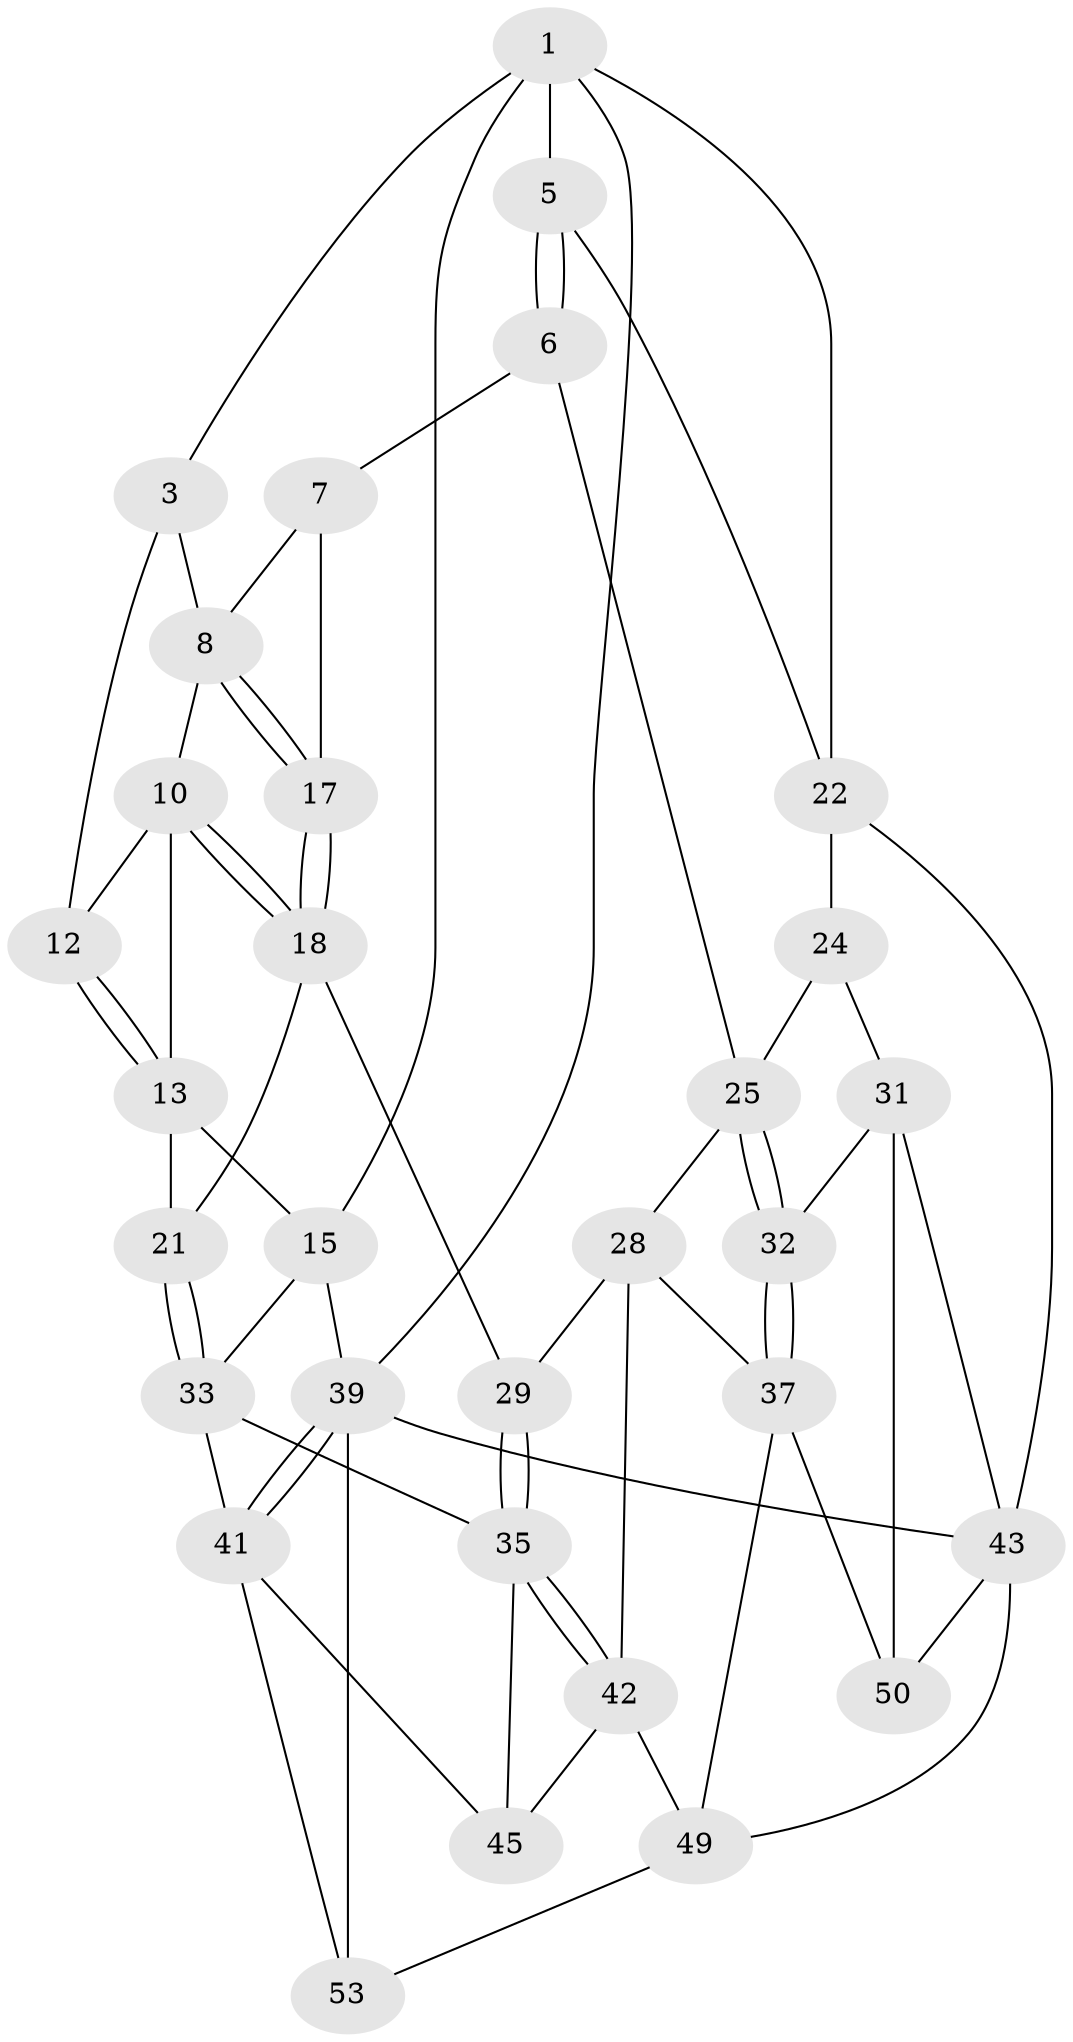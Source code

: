 // Generated by graph-tools (version 1.1) at 2025/24/03/03/25 07:24:40]
// undirected, 31 vertices, 68 edges
graph export_dot {
graph [start="1"]
  node [color=gray90,style=filled];
  1 [pos="+0.6848888834550696+0",super="+2"];
  3 [pos="+0.02218213962404864+0",super="+4"];
  5 [pos="+0.6982862879334729+0.016542544418995223"];
  6 [pos="+0.6655747243832172+0.07231914735359374",super="+27"];
  7 [pos="+0.5139697255037331+0.15058699963556935",super="+19"];
  8 [pos="+0.45822942447915804+0.17141768076085484",super="+9"];
  10 [pos="+0.32247831209186567+0.20686769082426562",super="+11"];
  12 [pos="+0.20771192679304196+0.19790289517036772"];
  13 [pos="+0.19085892571789811+0.34054969183419376",super="+14"];
  15 [pos="+0.034261825642622694+0.37948700790226014",super="+16"];
  17 [pos="+0.41268626566145283+0.338143287065392"];
  18 [pos="+0.41219058229837374+0.3382500630513359",super="+20"];
  21 [pos="+0.18854315946441008+0.3889674500426786"];
  22 [pos="+0.7748609013959404+0.08778388098145261",super="+23"];
  24 [pos="+0.8180323590531382+0.3655587864415498",super="+30"];
  25 [pos="+0.77585050852947+0.38635993112327216",super="+26"];
  28 [pos="+0.6080854197837589+0.5214130845159892",super="+38"];
  29 [pos="+0.392948903701117+0.5305253225060439"];
  31 [pos="+1+0.5696834754570642",super="+44"];
  32 [pos="+0.8551334815126763+0.6195003391428484"];
  33 [pos="+0.26811362204746064+0.592395071540327",super="+34"];
  35 [pos="+0.34569189376888737+0.5938985135779585",super="+36"];
  37 [pos="+0.7021350918608064+0.6855138919523912",super="+48"];
  39 [pos="+0+0.8463081594952804",super="+40"];
  41 [pos="+0.14209229287699904+0.7080067703319138",super="+46"];
  42 [pos="+0.42590187732981843+0.6895503300281431",super="+47"];
  43 [pos="+1+1",super="+51"];
  45 [pos="+0.2890211286447789+0.8407664453405524"];
  49 [pos="+0.6098319832779776+0.9081411537581859",super="+52"];
  50 [pos="+0.7599339526882447+0.7863325014272207"];
  53 [pos="+0.2375321922159293+1"];
  1 -- 5;
  1 -- 3;
  1 -- 15;
  1 -- 39;
  1 -- 22;
  3 -- 12;
  3 -- 8;
  5 -- 6;
  5 -- 6;
  5 -- 22;
  6 -- 7 [weight=2];
  6 -- 25;
  7 -- 8;
  7 -- 17;
  8 -- 17;
  8 -- 17;
  8 -- 10;
  10 -- 18;
  10 -- 18;
  10 -- 12;
  10 -- 13;
  12 -- 13;
  12 -- 13;
  13 -- 21;
  13 -- 15;
  15 -- 39;
  15 -- 33;
  17 -- 18;
  17 -- 18;
  18 -- 21;
  18 -- 29;
  21 -- 33;
  21 -- 33;
  22 -- 24 [weight=2];
  22 -- 43;
  24 -- 25;
  24 -- 31;
  25 -- 32;
  25 -- 32;
  25 -- 28;
  28 -- 29;
  28 -- 42;
  28 -- 37;
  29 -- 35;
  29 -- 35;
  31 -- 32;
  31 -- 50;
  31 -- 43;
  32 -- 37;
  32 -- 37;
  33 -- 35;
  33 -- 41;
  35 -- 42;
  35 -- 42;
  35 -- 45;
  37 -- 49;
  37 -- 50;
  39 -- 41;
  39 -- 41;
  39 -- 43;
  39 -- 53;
  41 -- 53;
  41 -- 45;
  42 -- 49;
  42 -- 45;
  43 -- 50;
  43 -- 49;
  49 -- 53;
}
